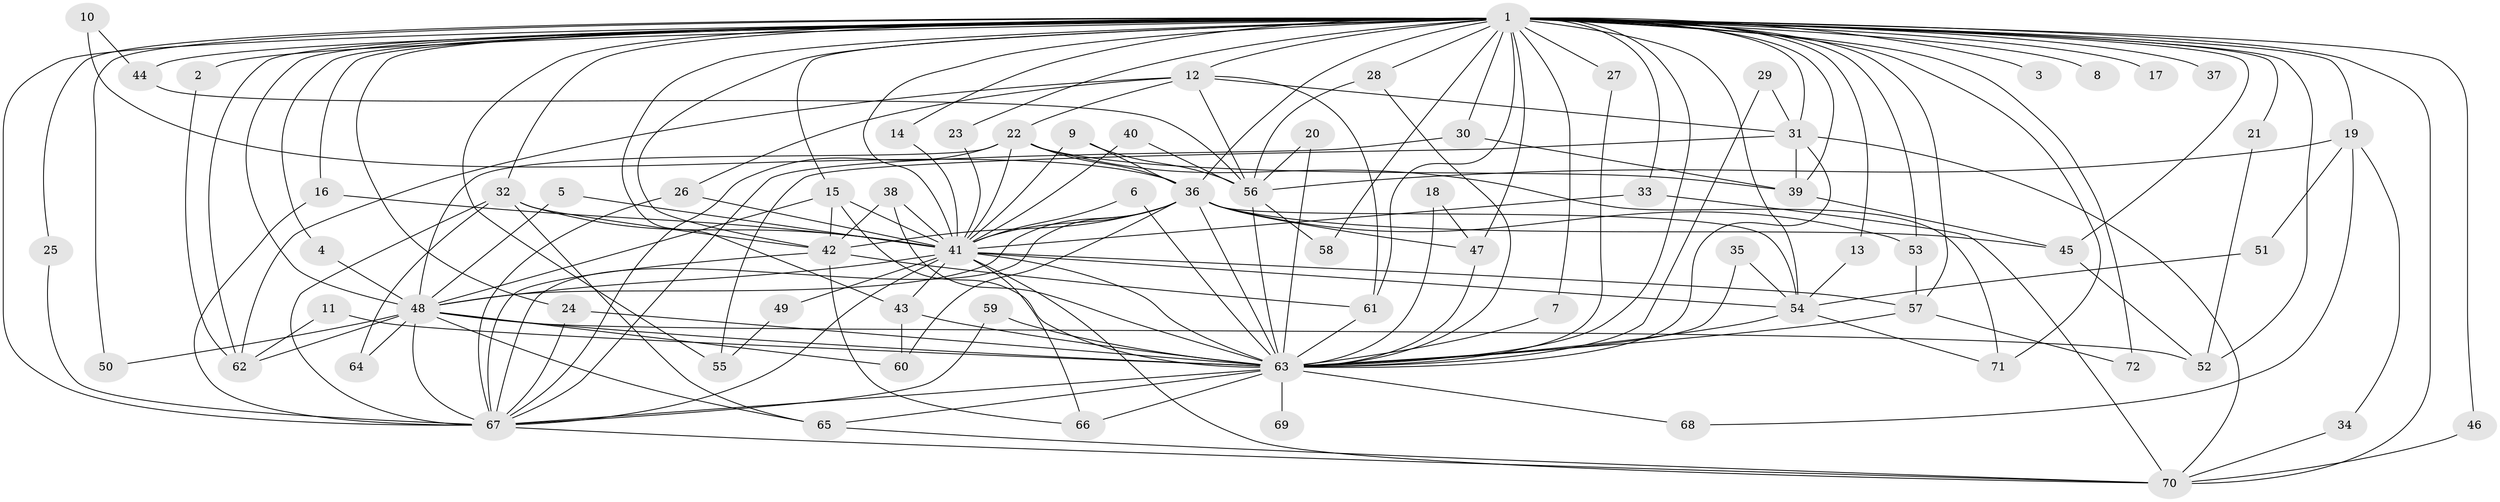 // original degree distribution, {25: 0.02097902097902098, 19: 0.013986013986013986, 27: 0.013986013986013986, 22: 0.006993006993006993, 20: 0.006993006993006993, 34: 0.006993006993006993, 4: 0.09090909090909091, 3: 0.1958041958041958, 2: 0.5384615384615384, 5: 0.055944055944055944, 7: 0.013986013986013986, 6: 0.02097902097902098, 9: 0.006993006993006993, 8: 0.006993006993006993}
// Generated by graph-tools (version 1.1) at 2025/49/03/09/25 03:49:43]
// undirected, 72 vertices, 178 edges
graph export_dot {
graph [start="1"]
  node [color=gray90,style=filled];
  1;
  2;
  3;
  4;
  5;
  6;
  7;
  8;
  9;
  10;
  11;
  12;
  13;
  14;
  15;
  16;
  17;
  18;
  19;
  20;
  21;
  22;
  23;
  24;
  25;
  26;
  27;
  28;
  29;
  30;
  31;
  32;
  33;
  34;
  35;
  36;
  37;
  38;
  39;
  40;
  41;
  42;
  43;
  44;
  45;
  46;
  47;
  48;
  49;
  50;
  51;
  52;
  53;
  54;
  55;
  56;
  57;
  58;
  59;
  60;
  61;
  62;
  63;
  64;
  65;
  66;
  67;
  68;
  69;
  70;
  71;
  72;
  1 -- 2 [weight=2.0];
  1 -- 3 [weight=2.0];
  1 -- 4 [weight=1.0];
  1 -- 7 [weight=1.0];
  1 -- 8 [weight=2.0];
  1 -- 12 [weight=1.0];
  1 -- 13 [weight=1.0];
  1 -- 14 [weight=1.0];
  1 -- 15 [weight=2.0];
  1 -- 16 [weight=1.0];
  1 -- 17 [weight=1.0];
  1 -- 19 [weight=3.0];
  1 -- 21 [weight=1.0];
  1 -- 23 [weight=1.0];
  1 -- 24 [weight=1.0];
  1 -- 25 [weight=1.0];
  1 -- 27 [weight=1.0];
  1 -- 28 [weight=2.0];
  1 -- 30 [weight=2.0];
  1 -- 31 [weight=3.0];
  1 -- 32 [weight=1.0];
  1 -- 33 [weight=1.0];
  1 -- 36 [weight=4.0];
  1 -- 37 [weight=2.0];
  1 -- 39 [weight=2.0];
  1 -- 41 [weight=5.0];
  1 -- 42 [weight=1.0];
  1 -- 43 [weight=1.0];
  1 -- 44 [weight=3.0];
  1 -- 45 [weight=1.0];
  1 -- 46 [weight=1.0];
  1 -- 47 [weight=2.0];
  1 -- 48 [weight=4.0];
  1 -- 50 [weight=1.0];
  1 -- 52 [weight=3.0];
  1 -- 53 [weight=1.0];
  1 -- 54 [weight=1.0];
  1 -- 55 [weight=3.0];
  1 -- 57 [weight=2.0];
  1 -- 58 [weight=1.0];
  1 -- 61 [weight=2.0];
  1 -- 62 [weight=1.0];
  1 -- 63 [weight=8.0];
  1 -- 67 [weight=4.0];
  1 -- 70 [weight=1.0];
  1 -- 71 [weight=2.0];
  1 -- 72 [weight=1.0];
  2 -- 62 [weight=1.0];
  4 -- 48 [weight=1.0];
  5 -- 41 [weight=1.0];
  5 -- 48 [weight=1.0];
  6 -- 41 [weight=1.0];
  6 -- 63 [weight=1.0];
  7 -- 63 [weight=1.0];
  9 -- 36 [weight=1.0];
  9 -- 41 [weight=1.0];
  9 -- 56 [weight=1.0];
  10 -- 36 [weight=1.0];
  10 -- 44 [weight=1.0];
  11 -- 62 [weight=1.0];
  11 -- 63 [weight=1.0];
  12 -- 22 [weight=1.0];
  12 -- 26 [weight=1.0];
  12 -- 31 [weight=1.0];
  12 -- 56 [weight=1.0];
  12 -- 61 [weight=1.0];
  12 -- 62 [weight=1.0];
  13 -- 54 [weight=1.0];
  14 -- 41 [weight=1.0];
  15 -- 41 [weight=1.0];
  15 -- 42 [weight=1.0];
  15 -- 48 [weight=1.0];
  15 -- 63 [weight=1.0];
  16 -- 41 [weight=1.0];
  16 -- 67 [weight=1.0];
  18 -- 47 [weight=1.0];
  18 -- 63 [weight=1.0];
  19 -- 34 [weight=1.0];
  19 -- 51 [weight=1.0];
  19 -- 56 [weight=1.0];
  19 -- 68 [weight=1.0];
  20 -- 56 [weight=1.0];
  20 -- 63 [weight=1.0];
  21 -- 52 [weight=1.0];
  22 -- 36 [weight=1.0];
  22 -- 39 [weight=1.0];
  22 -- 41 [weight=1.0];
  22 -- 48 [weight=1.0];
  22 -- 67 [weight=1.0];
  22 -- 71 [weight=1.0];
  23 -- 41 [weight=1.0];
  24 -- 63 [weight=1.0];
  24 -- 67 [weight=1.0];
  25 -- 67 [weight=1.0];
  26 -- 41 [weight=1.0];
  26 -- 67 [weight=1.0];
  27 -- 63 [weight=1.0];
  28 -- 56 [weight=1.0];
  28 -- 63 [weight=1.0];
  29 -- 31 [weight=1.0];
  29 -- 63 [weight=1.0];
  30 -- 39 [weight=1.0];
  30 -- 67 [weight=1.0];
  31 -- 39 [weight=1.0];
  31 -- 55 [weight=1.0];
  31 -- 63 [weight=1.0];
  31 -- 70 [weight=1.0];
  32 -- 41 [weight=1.0];
  32 -- 42 [weight=1.0];
  32 -- 64 [weight=1.0];
  32 -- 65 [weight=1.0];
  32 -- 67 [weight=1.0];
  33 -- 41 [weight=1.0];
  33 -- 70 [weight=1.0];
  34 -- 70 [weight=1.0];
  35 -- 54 [weight=1.0];
  35 -- 63 [weight=1.0];
  36 -- 41 [weight=1.0];
  36 -- 42 [weight=1.0];
  36 -- 45 [weight=1.0];
  36 -- 47 [weight=1.0];
  36 -- 48 [weight=1.0];
  36 -- 53 [weight=2.0];
  36 -- 54 [weight=1.0];
  36 -- 60 [weight=1.0];
  36 -- 63 [weight=2.0];
  36 -- 67 [weight=1.0];
  38 -- 41 [weight=1.0];
  38 -- 42 [weight=1.0];
  38 -- 63 [weight=1.0];
  39 -- 45 [weight=1.0];
  40 -- 41 [weight=1.0];
  40 -- 56 [weight=1.0];
  41 -- 43 [weight=2.0];
  41 -- 48 [weight=1.0];
  41 -- 49 [weight=1.0];
  41 -- 54 [weight=1.0];
  41 -- 57 [weight=1.0];
  41 -- 63 [weight=3.0];
  41 -- 66 [weight=2.0];
  41 -- 67 [weight=1.0];
  41 -- 70 [weight=1.0];
  42 -- 61 [weight=1.0];
  42 -- 66 [weight=1.0];
  42 -- 67 [weight=1.0];
  43 -- 60 [weight=1.0];
  43 -- 63 [weight=1.0];
  44 -- 56 [weight=1.0];
  45 -- 52 [weight=1.0];
  46 -- 70 [weight=1.0];
  47 -- 63 [weight=1.0];
  48 -- 50 [weight=1.0];
  48 -- 52 [weight=1.0];
  48 -- 60 [weight=1.0];
  48 -- 62 [weight=1.0];
  48 -- 63 [weight=2.0];
  48 -- 64 [weight=1.0];
  48 -- 65 [weight=1.0];
  48 -- 67 [weight=1.0];
  49 -- 55 [weight=1.0];
  51 -- 54 [weight=1.0];
  53 -- 57 [weight=1.0];
  54 -- 63 [weight=1.0];
  54 -- 71 [weight=1.0];
  56 -- 58 [weight=1.0];
  56 -- 63 [weight=2.0];
  57 -- 63 [weight=1.0];
  57 -- 72 [weight=1.0];
  59 -- 63 [weight=1.0];
  59 -- 67 [weight=1.0];
  61 -- 63 [weight=1.0];
  63 -- 65 [weight=1.0];
  63 -- 66 [weight=1.0];
  63 -- 67 [weight=2.0];
  63 -- 68 [weight=1.0];
  63 -- 69 [weight=1.0];
  65 -- 70 [weight=1.0];
  67 -- 70 [weight=1.0];
}
